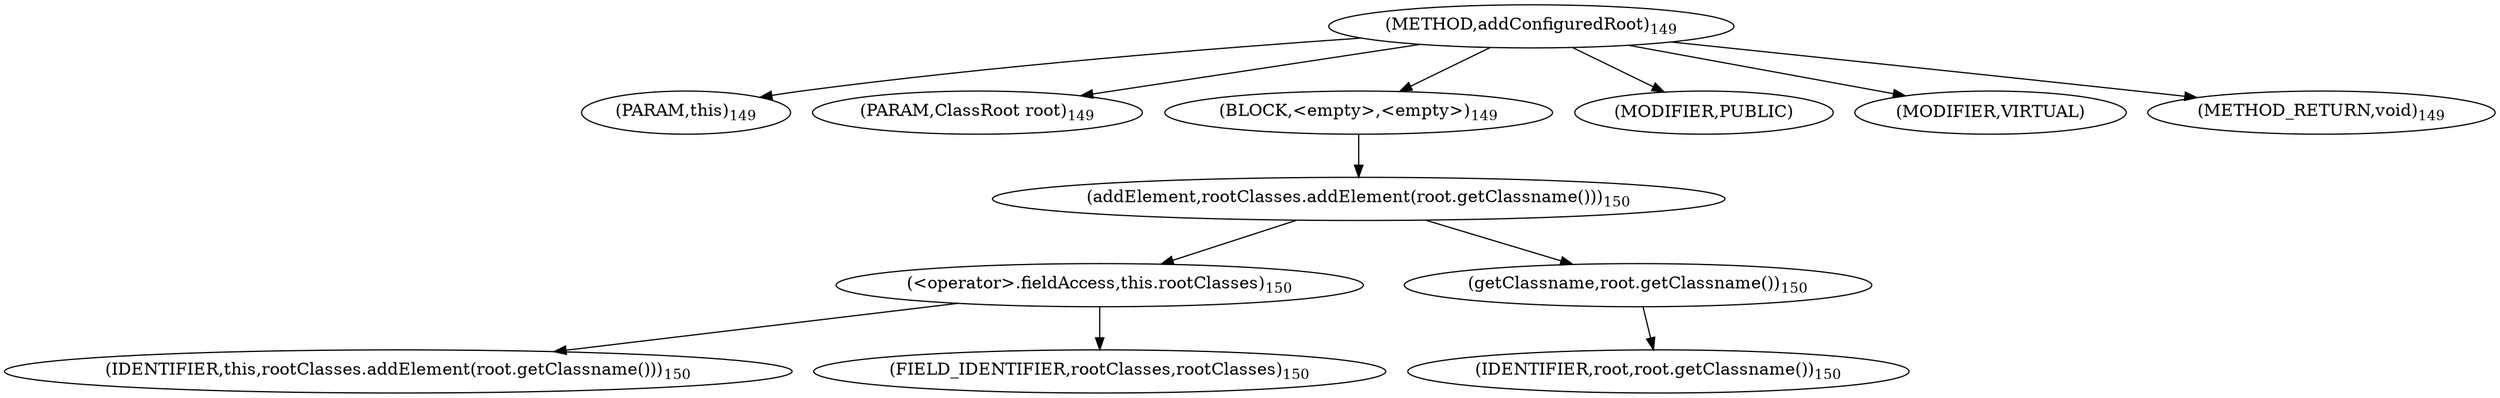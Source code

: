 digraph "addConfiguredRoot" {  
"279" [label = <(METHOD,addConfiguredRoot)<SUB>149</SUB>> ]
"280" [label = <(PARAM,this)<SUB>149</SUB>> ]
"281" [label = <(PARAM,ClassRoot root)<SUB>149</SUB>> ]
"282" [label = <(BLOCK,&lt;empty&gt;,&lt;empty&gt;)<SUB>149</SUB>> ]
"283" [label = <(addElement,rootClasses.addElement(root.getClassname()))<SUB>150</SUB>> ]
"284" [label = <(&lt;operator&gt;.fieldAccess,this.rootClasses)<SUB>150</SUB>> ]
"285" [label = <(IDENTIFIER,this,rootClasses.addElement(root.getClassname()))<SUB>150</SUB>> ]
"286" [label = <(FIELD_IDENTIFIER,rootClasses,rootClasses)<SUB>150</SUB>> ]
"287" [label = <(getClassname,root.getClassname())<SUB>150</SUB>> ]
"288" [label = <(IDENTIFIER,root,root.getClassname())<SUB>150</SUB>> ]
"289" [label = <(MODIFIER,PUBLIC)> ]
"290" [label = <(MODIFIER,VIRTUAL)> ]
"291" [label = <(METHOD_RETURN,void)<SUB>149</SUB>> ]
  "279" -> "280" 
  "279" -> "281" 
  "279" -> "282" 
  "279" -> "289" 
  "279" -> "290" 
  "279" -> "291" 
  "282" -> "283" 
  "283" -> "284" 
  "283" -> "287" 
  "284" -> "285" 
  "284" -> "286" 
  "287" -> "288" 
}
